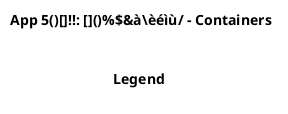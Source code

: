 @startuml
set separator none
title App 5()[]!!: []()%$&à\èéìù/ - Containers

top to bottom direction

!include <C4/C4>
!include <C4/C4_Context>


SHOW_LEGEND(true)
@enduml
